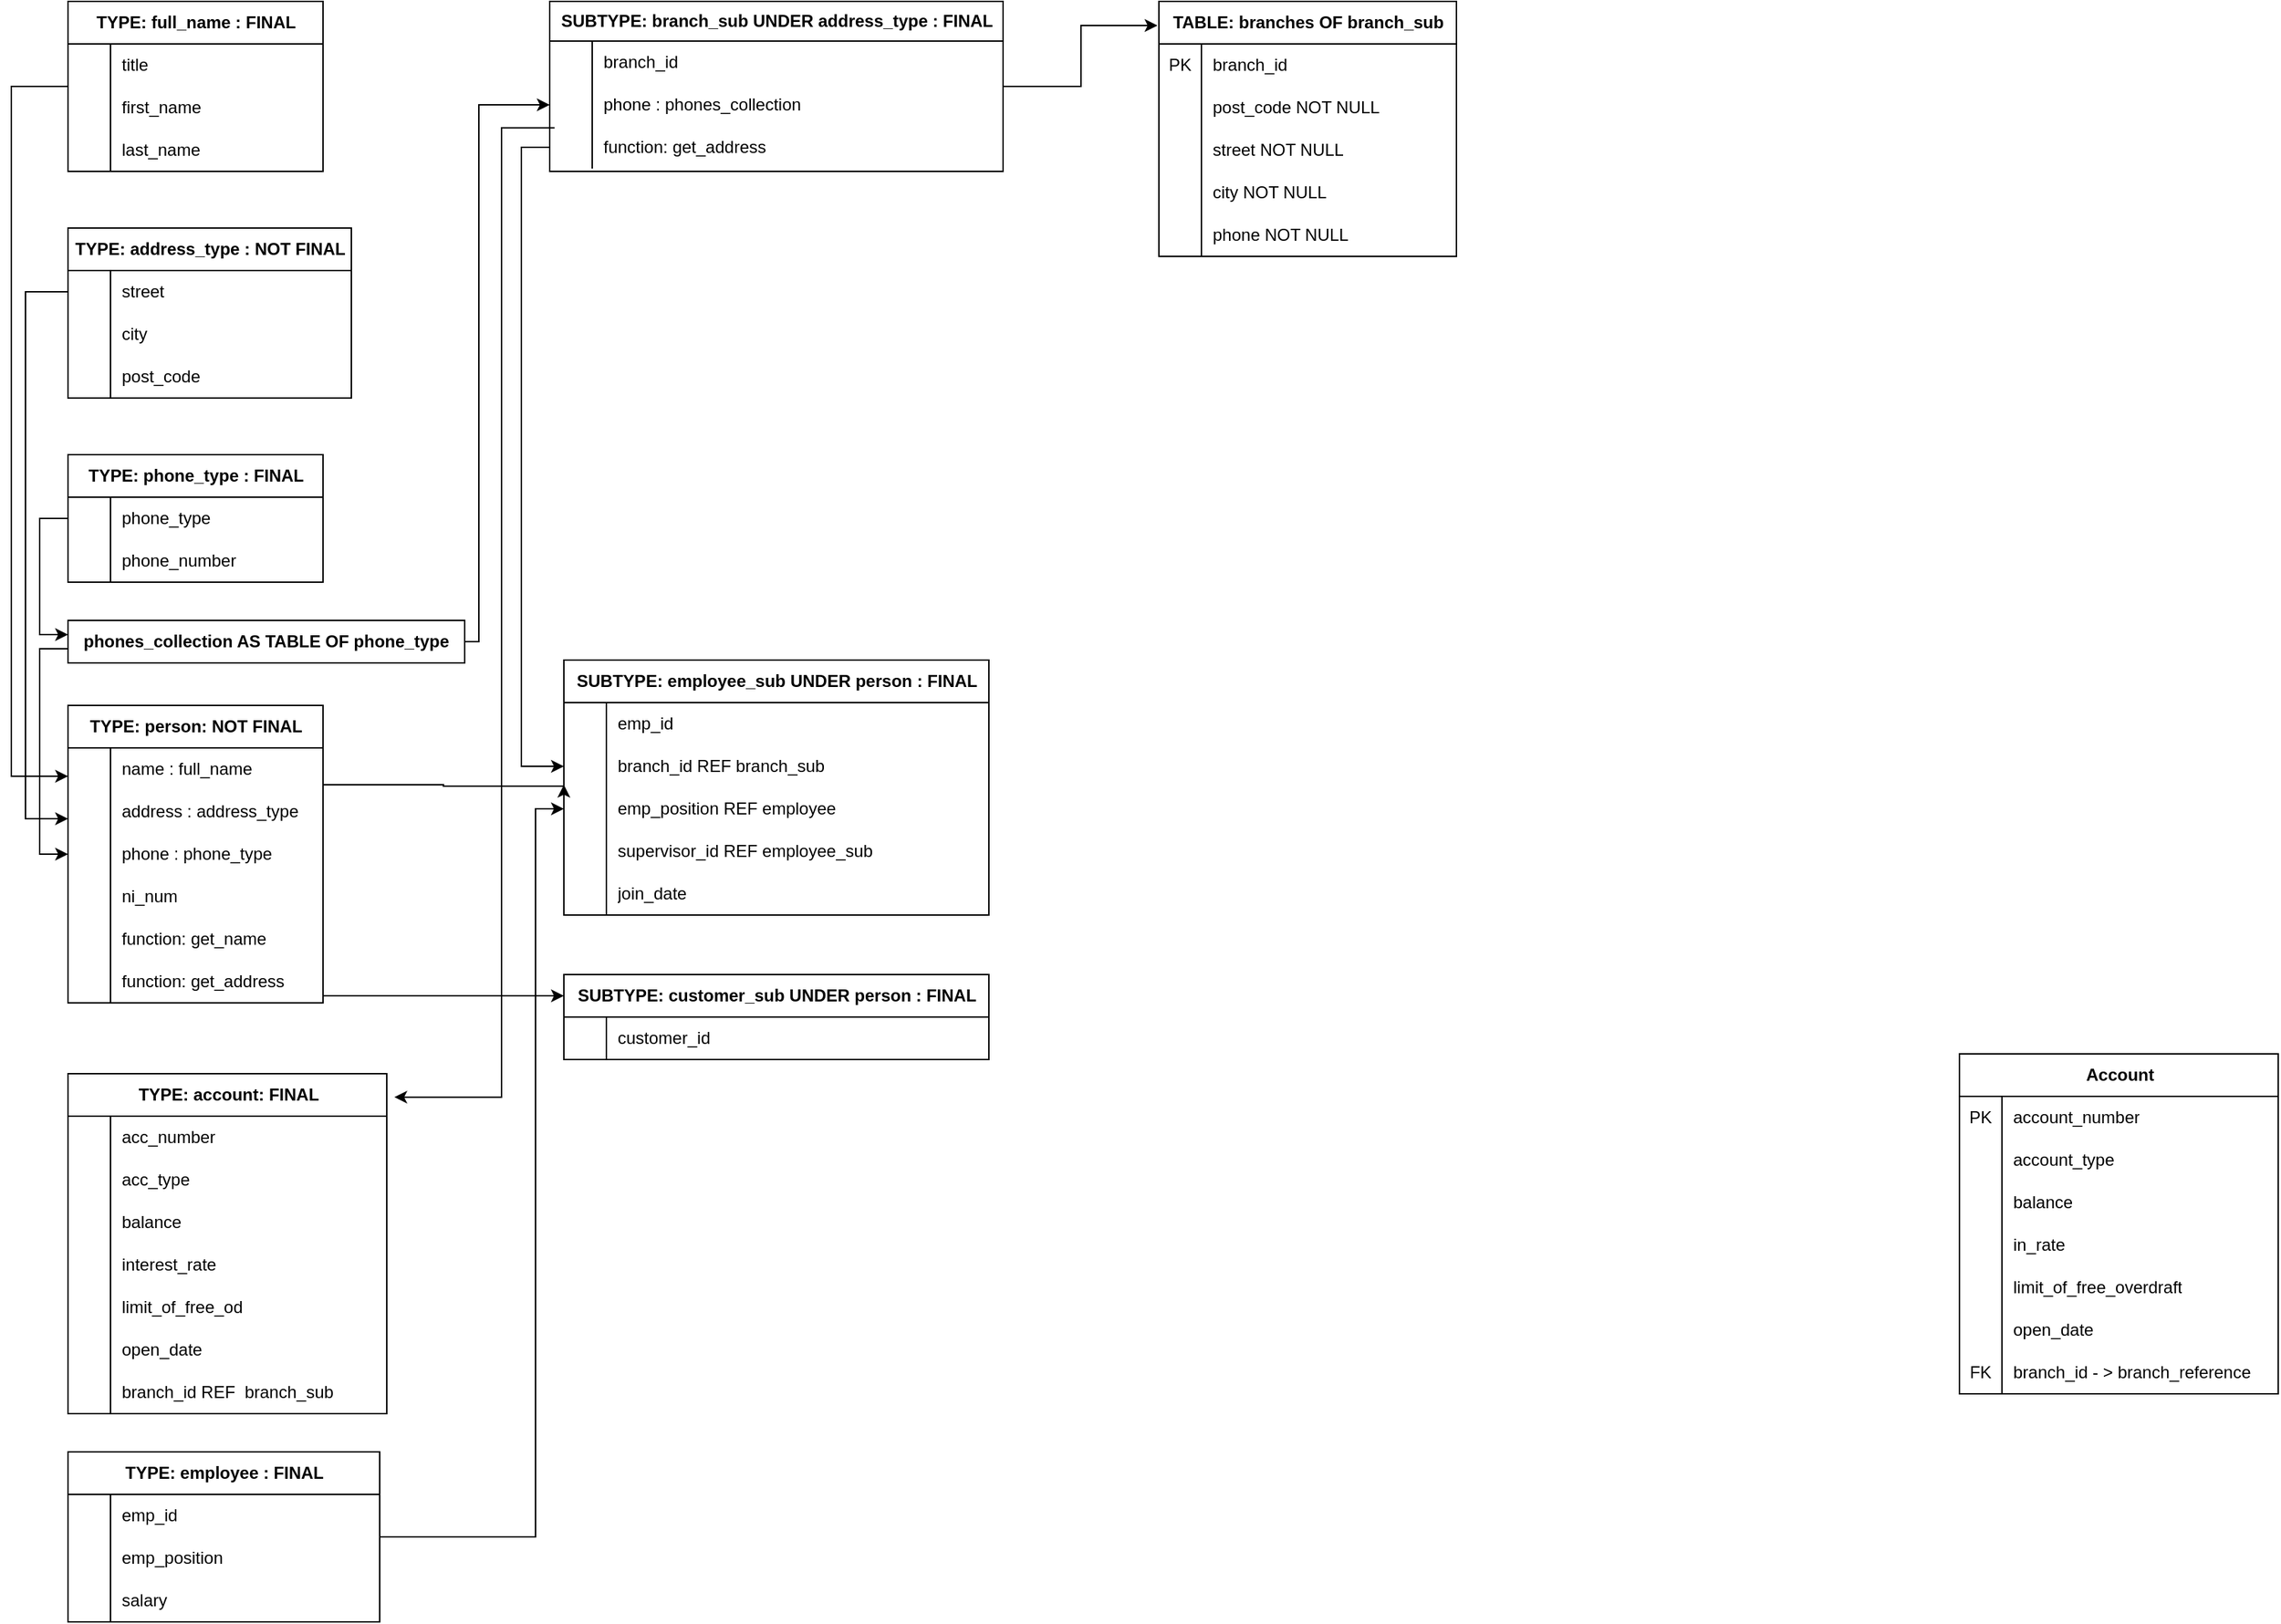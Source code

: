 <mxfile version="23.1.5" type="github">
  <diagram name="Page-1" id="_qKNAqYmXroplIytZOEy">
    <mxGraphModel dx="1525" dy="503" grid="1" gridSize="10" guides="1" tooltips="1" connect="1" arrows="1" fold="1" page="1" pageScale="1" pageWidth="827" pageHeight="1169" math="0" shadow="0">
      <root>
        <mxCell id="0" />
        <mxCell id="1" parent="0" />
        <mxCell id="aNpaq_QwW-xact4FSAns-1" value="TYPE: address_type : NOT FINAL" style="shape=table;startSize=30;container=1;collapsible=1;childLayout=tableLayout;fixedRows=1;rowLines=0;fontStyle=1;align=center;resizeLast=1;html=1;" parent="1" vertex="1">
          <mxGeometry x="40" y="173" width="200" height="120" as="geometry" />
        </mxCell>
        <mxCell id="aNpaq_QwW-xact4FSAns-5" value="" style="shape=tableRow;horizontal=0;startSize=0;swimlaneHead=0;swimlaneBody=0;fillColor=none;collapsible=0;dropTarget=0;points=[[0,0.5],[1,0.5]];portConstraint=eastwest;top=0;left=0;right=0;bottom=0;" parent="aNpaq_QwW-xact4FSAns-1" vertex="1">
          <mxGeometry y="30" width="200" height="30" as="geometry" />
        </mxCell>
        <mxCell id="aNpaq_QwW-xact4FSAns-6" value="" style="shape=partialRectangle;connectable=0;fillColor=none;top=0;left=0;bottom=0;right=0;editable=1;overflow=hidden;whiteSpace=wrap;html=1;" parent="aNpaq_QwW-xact4FSAns-5" vertex="1">
          <mxGeometry width="30" height="30" as="geometry">
            <mxRectangle width="30" height="30" as="alternateBounds" />
          </mxGeometry>
        </mxCell>
        <mxCell id="aNpaq_QwW-xact4FSAns-7" value="street&amp;nbsp;" style="shape=partialRectangle;connectable=0;fillColor=none;top=0;left=0;bottom=0;right=0;align=left;spacingLeft=6;overflow=hidden;whiteSpace=wrap;html=1;" parent="aNpaq_QwW-xact4FSAns-5" vertex="1">
          <mxGeometry x="30" width="170" height="30" as="geometry">
            <mxRectangle width="170" height="30" as="alternateBounds" />
          </mxGeometry>
        </mxCell>
        <mxCell id="aNpaq_QwW-xact4FSAns-8" value="" style="shape=tableRow;horizontal=0;startSize=0;swimlaneHead=0;swimlaneBody=0;fillColor=none;collapsible=0;dropTarget=0;points=[[0,0.5],[1,0.5]];portConstraint=eastwest;top=0;left=0;right=0;bottom=0;" parent="aNpaq_QwW-xact4FSAns-1" vertex="1">
          <mxGeometry y="60" width="200" height="30" as="geometry" />
        </mxCell>
        <mxCell id="aNpaq_QwW-xact4FSAns-9" value="" style="shape=partialRectangle;connectable=0;fillColor=none;top=0;left=0;bottom=0;right=0;editable=1;overflow=hidden;whiteSpace=wrap;html=1;" parent="aNpaq_QwW-xact4FSAns-8" vertex="1">
          <mxGeometry width="30" height="30" as="geometry">
            <mxRectangle width="30" height="30" as="alternateBounds" />
          </mxGeometry>
        </mxCell>
        <mxCell id="aNpaq_QwW-xact4FSAns-10" value="city" style="shape=partialRectangle;connectable=0;fillColor=none;top=0;left=0;bottom=0;right=0;align=left;spacingLeft=6;overflow=hidden;whiteSpace=wrap;html=1;" parent="aNpaq_QwW-xact4FSAns-8" vertex="1">
          <mxGeometry x="30" width="170" height="30" as="geometry">
            <mxRectangle width="170" height="30" as="alternateBounds" />
          </mxGeometry>
        </mxCell>
        <mxCell id="aNpaq_QwW-xact4FSAns-11" value="" style="shape=tableRow;horizontal=0;startSize=0;swimlaneHead=0;swimlaneBody=0;fillColor=none;collapsible=0;dropTarget=0;points=[[0,0.5],[1,0.5]];portConstraint=eastwest;top=0;left=0;right=0;bottom=0;" parent="aNpaq_QwW-xact4FSAns-1" vertex="1">
          <mxGeometry y="90" width="200" height="30" as="geometry" />
        </mxCell>
        <mxCell id="aNpaq_QwW-xact4FSAns-12" value="" style="shape=partialRectangle;connectable=0;fillColor=none;top=0;left=0;bottom=0;right=0;editable=1;overflow=hidden;whiteSpace=wrap;html=1;" parent="aNpaq_QwW-xact4FSAns-11" vertex="1">
          <mxGeometry width="30" height="30" as="geometry">
            <mxRectangle width="30" height="30" as="alternateBounds" />
          </mxGeometry>
        </mxCell>
        <mxCell id="aNpaq_QwW-xact4FSAns-13" value="post_code" style="shape=partialRectangle;connectable=0;fillColor=none;top=0;left=0;bottom=0;right=0;align=left;spacingLeft=6;overflow=hidden;whiteSpace=wrap;html=1;" parent="aNpaq_QwW-xact4FSAns-11" vertex="1">
          <mxGeometry x="30" width="170" height="30" as="geometry">
            <mxRectangle width="170" height="30" as="alternateBounds" />
          </mxGeometry>
        </mxCell>
        <mxCell id="aNpaq_QwW-xact4FSAns-37" value="TYPE: person: NOT FINAL" style="shape=table;startSize=30;container=1;collapsible=1;childLayout=tableLayout;fixedRows=1;rowLines=0;fontStyle=1;align=center;resizeLast=1;html=1;" parent="1" vertex="1">
          <mxGeometry x="40" y="510" width="180" height="210" as="geometry" />
        </mxCell>
        <mxCell id="aNpaq_QwW-xact4FSAns-50" style="shape=tableRow;horizontal=0;startSize=0;swimlaneHead=0;swimlaneBody=0;fillColor=none;collapsible=0;dropTarget=0;points=[[0,0.5],[1,0.5]];portConstraint=eastwest;top=0;left=0;right=0;bottom=0;" parent="aNpaq_QwW-xact4FSAns-37" vertex="1">
          <mxGeometry y="30" width="180" height="30" as="geometry" />
        </mxCell>
        <mxCell id="aNpaq_QwW-xact4FSAns-51" style="shape=partialRectangle;connectable=0;fillColor=none;top=0;left=0;bottom=0;right=0;editable=1;overflow=hidden;whiteSpace=wrap;html=1;" parent="aNpaq_QwW-xact4FSAns-50" vertex="1">
          <mxGeometry width="30" height="30" as="geometry">
            <mxRectangle width="30" height="30" as="alternateBounds" />
          </mxGeometry>
        </mxCell>
        <mxCell id="aNpaq_QwW-xact4FSAns-52" value="name : full_name" style="shape=partialRectangle;connectable=0;fillColor=none;top=0;left=0;bottom=0;right=0;align=left;spacingLeft=6;overflow=hidden;whiteSpace=wrap;html=1;" parent="aNpaq_QwW-xact4FSAns-50" vertex="1">
          <mxGeometry x="30" width="150" height="30" as="geometry">
            <mxRectangle width="150" height="30" as="alternateBounds" />
          </mxGeometry>
        </mxCell>
        <mxCell id="aNpaq_QwW-xact4FSAns-47" style="shape=tableRow;horizontal=0;startSize=0;swimlaneHead=0;swimlaneBody=0;fillColor=none;collapsible=0;dropTarget=0;points=[[0,0.5],[1,0.5]];portConstraint=eastwest;top=0;left=0;right=0;bottom=0;" parent="aNpaq_QwW-xact4FSAns-37" vertex="1">
          <mxGeometry y="60" width="180" height="30" as="geometry" />
        </mxCell>
        <mxCell id="aNpaq_QwW-xact4FSAns-48" style="shape=partialRectangle;connectable=0;fillColor=none;top=0;left=0;bottom=0;right=0;editable=1;overflow=hidden;whiteSpace=wrap;html=1;" parent="aNpaq_QwW-xact4FSAns-47" vertex="1">
          <mxGeometry width="30" height="30" as="geometry">
            <mxRectangle width="30" height="30" as="alternateBounds" />
          </mxGeometry>
        </mxCell>
        <mxCell id="aNpaq_QwW-xact4FSAns-49" value="address : address_type" style="shape=partialRectangle;connectable=0;fillColor=none;top=0;left=0;bottom=0;right=0;align=left;spacingLeft=6;overflow=hidden;whiteSpace=wrap;html=1;" parent="aNpaq_QwW-xact4FSAns-47" vertex="1">
          <mxGeometry x="30" width="150" height="30" as="geometry">
            <mxRectangle width="150" height="30" as="alternateBounds" />
          </mxGeometry>
        </mxCell>
        <mxCell id="XHGAFbhJSEHdfEQD5PCM-65" style="shape=tableRow;horizontal=0;startSize=0;swimlaneHead=0;swimlaneBody=0;fillColor=none;collapsible=0;dropTarget=0;points=[[0,0.5],[1,0.5]];portConstraint=eastwest;top=0;left=0;right=0;bottom=0;" vertex="1" parent="aNpaq_QwW-xact4FSAns-37">
          <mxGeometry y="90" width="180" height="30" as="geometry" />
        </mxCell>
        <mxCell id="XHGAFbhJSEHdfEQD5PCM-66" style="shape=partialRectangle;connectable=0;fillColor=none;top=0;left=0;bottom=0;right=0;editable=1;overflow=hidden;whiteSpace=wrap;html=1;" vertex="1" parent="XHGAFbhJSEHdfEQD5PCM-65">
          <mxGeometry width="30" height="30" as="geometry">
            <mxRectangle width="30" height="30" as="alternateBounds" />
          </mxGeometry>
        </mxCell>
        <mxCell id="XHGAFbhJSEHdfEQD5PCM-67" value="phone : phone_type" style="shape=partialRectangle;connectable=0;fillColor=none;top=0;left=0;bottom=0;right=0;align=left;spacingLeft=6;overflow=hidden;whiteSpace=wrap;html=1;" vertex="1" parent="XHGAFbhJSEHdfEQD5PCM-65">
          <mxGeometry x="30" width="150" height="30" as="geometry">
            <mxRectangle width="150" height="30" as="alternateBounds" />
          </mxGeometry>
        </mxCell>
        <mxCell id="aNpaq_QwW-xact4FSAns-92" style="shape=tableRow;horizontal=0;startSize=0;swimlaneHead=0;swimlaneBody=0;fillColor=none;collapsible=0;dropTarget=0;points=[[0,0.5],[1,0.5]];portConstraint=eastwest;top=0;left=0;right=0;bottom=0;" parent="aNpaq_QwW-xact4FSAns-37" vertex="1">
          <mxGeometry y="120" width="180" height="30" as="geometry" />
        </mxCell>
        <mxCell id="aNpaq_QwW-xact4FSAns-93" style="shape=partialRectangle;connectable=0;fillColor=none;top=0;left=0;bottom=0;right=0;editable=1;overflow=hidden;whiteSpace=wrap;html=1;" parent="aNpaq_QwW-xact4FSAns-92" vertex="1">
          <mxGeometry width="30" height="30" as="geometry">
            <mxRectangle width="30" height="30" as="alternateBounds" />
          </mxGeometry>
        </mxCell>
        <mxCell id="aNpaq_QwW-xact4FSAns-94" value="ni_num" style="shape=partialRectangle;connectable=0;fillColor=none;top=0;left=0;bottom=0;right=0;align=left;spacingLeft=6;overflow=hidden;whiteSpace=wrap;html=1;" parent="aNpaq_QwW-xact4FSAns-92" vertex="1">
          <mxGeometry x="30" width="150" height="30" as="geometry">
            <mxRectangle width="150" height="30" as="alternateBounds" />
          </mxGeometry>
        </mxCell>
        <mxCell id="XHGAFbhJSEHdfEQD5PCM-73" style="shape=tableRow;horizontal=0;startSize=0;swimlaneHead=0;swimlaneBody=0;fillColor=none;collapsible=0;dropTarget=0;points=[[0,0.5],[1,0.5]];portConstraint=eastwest;top=0;left=0;right=0;bottom=0;" vertex="1" parent="aNpaq_QwW-xact4FSAns-37">
          <mxGeometry y="150" width="180" height="30" as="geometry" />
        </mxCell>
        <mxCell id="XHGAFbhJSEHdfEQD5PCM-74" style="shape=partialRectangle;connectable=0;fillColor=none;top=0;left=0;bottom=0;right=0;editable=1;overflow=hidden;whiteSpace=wrap;html=1;" vertex="1" parent="XHGAFbhJSEHdfEQD5PCM-73">
          <mxGeometry width="30" height="30" as="geometry">
            <mxRectangle width="30" height="30" as="alternateBounds" />
          </mxGeometry>
        </mxCell>
        <mxCell id="XHGAFbhJSEHdfEQD5PCM-75" value="function: get_name" style="shape=partialRectangle;connectable=0;fillColor=none;top=0;left=0;bottom=0;right=0;align=left;spacingLeft=6;overflow=hidden;whiteSpace=wrap;html=1;" vertex="1" parent="XHGAFbhJSEHdfEQD5PCM-73">
          <mxGeometry x="30" width="150" height="30" as="geometry">
            <mxRectangle width="150" height="30" as="alternateBounds" />
          </mxGeometry>
        </mxCell>
        <mxCell id="XHGAFbhJSEHdfEQD5PCM-70" style="shape=tableRow;horizontal=0;startSize=0;swimlaneHead=0;swimlaneBody=0;fillColor=none;collapsible=0;dropTarget=0;points=[[0,0.5],[1,0.5]];portConstraint=eastwest;top=0;left=0;right=0;bottom=0;" vertex="1" parent="aNpaq_QwW-xact4FSAns-37">
          <mxGeometry y="180" width="180" height="30" as="geometry" />
        </mxCell>
        <mxCell id="XHGAFbhJSEHdfEQD5PCM-71" style="shape=partialRectangle;connectable=0;fillColor=none;top=0;left=0;bottom=0;right=0;editable=1;overflow=hidden;whiteSpace=wrap;html=1;" vertex="1" parent="XHGAFbhJSEHdfEQD5PCM-70">
          <mxGeometry width="30" height="30" as="geometry">
            <mxRectangle width="30" height="30" as="alternateBounds" />
          </mxGeometry>
        </mxCell>
        <mxCell id="XHGAFbhJSEHdfEQD5PCM-72" value="function: get_address" style="shape=partialRectangle;connectable=0;fillColor=none;top=0;left=0;bottom=0;right=0;align=left;spacingLeft=6;overflow=hidden;whiteSpace=wrap;html=1;" vertex="1" parent="XHGAFbhJSEHdfEQD5PCM-70">
          <mxGeometry x="30" width="150" height="30" as="geometry">
            <mxRectangle width="150" height="30" as="alternateBounds" />
          </mxGeometry>
        </mxCell>
        <mxCell id="XHGAFbhJSEHdfEQD5PCM-105" style="edgeStyle=orthogonalEdgeStyle;rounded=0;orthogonalLoop=1;jettySize=auto;html=1;entryX=0;entryY=0.5;entryDx=0;entryDy=0;" edge="1" parent="1" source="aNpaq_QwW-xact4FSAns-56" target="XHGAFbhJSEHdfEQD5PCM-93">
          <mxGeometry relative="1" as="geometry">
            <mxPoint x="360" y="550" as="targetPoint" />
            <Array as="points">
              <mxPoint x="370" y="1097" />
              <mxPoint x="370" y="583" />
            </Array>
          </mxGeometry>
        </mxCell>
        <mxCell id="aNpaq_QwW-xact4FSAns-56" value="TYPE: employee : FINAL" style="shape=table;startSize=30;container=1;collapsible=1;childLayout=tableLayout;fixedRows=1;rowLines=0;fontStyle=1;align=center;resizeLast=1;html=1;" parent="1" vertex="1">
          <mxGeometry x="40" y="1037" width="220" height="120" as="geometry" />
        </mxCell>
        <mxCell id="aNpaq_QwW-xact4FSAns-57" value="" style="shape=tableRow;horizontal=0;startSize=0;swimlaneHead=0;swimlaneBody=0;fillColor=none;collapsible=0;dropTarget=0;points=[[0,0.5],[1,0.5]];portConstraint=eastwest;top=0;left=0;right=0;bottom=0;" parent="aNpaq_QwW-xact4FSAns-56" vertex="1">
          <mxGeometry y="30" width="220" height="30" as="geometry" />
        </mxCell>
        <mxCell id="aNpaq_QwW-xact4FSAns-58" value="" style="shape=partialRectangle;connectable=0;fillColor=none;top=0;left=0;bottom=0;right=0;editable=1;overflow=hidden;whiteSpace=wrap;html=1;" parent="aNpaq_QwW-xact4FSAns-57" vertex="1">
          <mxGeometry width="30" height="30" as="geometry">
            <mxRectangle width="30" height="30" as="alternateBounds" />
          </mxGeometry>
        </mxCell>
        <mxCell id="aNpaq_QwW-xact4FSAns-59" value="emp_id" style="shape=partialRectangle;connectable=0;fillColor=none;top=0;left=0;bottom=0;right=0;align=left;spacingLeft=6;overflow=hidden;whiteSpace=wrap;html=1;" parent="aNpaq_QwW-xact4FSAns-57" vertex="1">
          <mxGeometry x="30" width="190" height="30" as="geometry">
            <mxRectangle width="190" height="30" as="alternateBounds" />
          </mxGeometry>
        </mxCell>
        <mxCell id="aNpaq_QwW-xact4FSAns-63" value="" style="shape=tableRow;horizontal=0;startSize=0;swimlaneHead=0;swimlaneBody=0;fillColor=none;collapsible=0;dropTarget=0;points=[[0,0.5],[1,0.5]];portConstraint=eastwest;top=0;left=0;right=0;bottom=0;" parent="aNpaq_QwW-xact4FSAns-56" vertex="1">
          <mxGeometry y="60" width="220" height="30" as="geometry" />
        </mxCell>
        <mxCell id="aNpaq_QwW-xact4FSAns-64" value="" style="shape=partialRectangle;connectable=0;fillColor=none;top=0;left=0;bottom=0;right=0;editable=1;overflow=hidden;whiteSpace=wrap;html=1;" parent="aNpaq_QwW-xact4FSAns-63" vertex="1">
          <mxGeometry width="30" height="30" as="geometry">
            <mxRectangle width="30" height="30" as="alternateBounds" />
          </mxGeometry>
        </mxCell>
        <mxCell id="aNpaq_QwW-xact4FSAns-65" value="emp_position" style="shape=partialRectangle;connectable=0;fillColor=none;top=0;left=0;bottom=0;right=0;align=left;spacingLeft=6;overflow=hidden;whiteSpace=wrap;html=1;" parent="aNpaq_QwW-xact4FSAns-63" vertex="1">
          <mxGeometry x="30" width="190" height="30" as="geometry">
            <mxRectangle width="190" height="30" as="alternateBounds" />
          </mxGeometry>
        </mxCell>
        <mxCell id="aNpaq_QwW-xact4FSAns-66" style="shape=tableRow;horizontal=0;startSize=0;swimlaneHead=0;swimlaneBody=0;fillColor=none;collapsible=0;dropTarget=0;points=[[0,0.5],[1,0.5]];portConstraint=eastwest;top=0;left=0;right=0;bottom=0;" parent="aNpaq_QwW-xact4FSAns-56" vertex="1">
          <mxGeometry y="90" width="220" height="30" as="geometry" />
        </mxCell>
        <mxCell id="aNpaq_QwW-xact4FSAns-67" style="shape=partialRectangle;connectable=0;fillColor=none;top=0;left=0;bottom=0;right=0;editable=1;overflow=hidden;whiteSpace=wrap;html=1;" parent="aNpaq_QwW-xact4FSAns-66" vertex="1">
          <mxGeometry width="30" height="30" as="geometry">
            <mxRectangle width="30" height="30" as="alternateBounds" />
          </mxGeometry>
        </mxCell>
        <mxCell id="aNpaq_QwW-xact4FSAns-68" value="salary" style="shape=partialRectangle;connectable=0;fillColor=none;top=0;left=0;bottom=0;right=0;align=left;spacingLeft=6;overflow=hidden;whiteSpace=wrap;html=1;" parent="aNpaq_QwW-xact4FSAns-66" vertex="1">
          <mxGeometry x="30" width="190" height="30" as="geometry">
            <mxRectangle width="190" height="30" as="alternateBounds" />
          </mxGeometry>
        </mxCell>
        <mxCell id="aNpaq_QwW-xact4FSAns-82" value="SUBTYPE: customer_sub UNDER person : FINAL" style="shape=table;startSize=30;container=1;collapsible=1;childLayout=tableLayout;fixedRows=1;rowLines=0;fontStyle=1;align=center;resizeLast=1;html=1;" parent="1" vertex="1">
          <mxGeometry x="390.0" y="700" width="300.0" height="60" as="geometry" />
        </mxCell>
        <mxCell id="aNpaq_QwW-xact4FSAns-83" value="" style="shape=tableRow;horizontal=0;startSize=0;swimlaneHead=0;swimlaneBody=0;fillColor=none;collapsible=0;dropTarget=0;points=[[0,0.5],[1,0.5]];portConstraint=eastwest;top=0;left=0;right=0;bottom=0;" parent="aNpaq_QwW-xact4FSAns-82" vertex="1">
          <mxGeometry y="30" width="300.0" height="30" as="geometry" />
        </mxCell>
        <mxCell id="aNpaq_QwW-xact4FSAns-84" value="" style="shape=partialRectangle;connectable=0;fillColor=none;top=0;left=0;bottom=0;right=0;editable=1;overflow=hidden;whiteSpace=wrap;html=1;" parent="aNpaq_QwW-xact4FSAns-83" vertex="1">
          <mxGeometry width="30" height="30" as="geometry">
            <mxRectangle width="30" height="30" as="alternateBounds" />
          </mxGeometry>
        </mxCell>
        <mxCell id="aNpaq_QwW-xact4FSAns-85" value="customer_id" style="shape=partialRectangle;connectable=0;fillColor=none;top=0;left=0;bottom=0;right=0;align=left;spacingLeft=6;overflow=hidden;whiteSpace=wrap;html=1;" parent="aNpaq_QwW-xact4FSAns-83" vertex="1">
          <mxGeometry x="30" width="270.0" height="30" as="geometry">
            <mxRectangle width="270.0" height="30" as="alternateBounds" />
          </mxGeometry>
        </mxCell>
        <mxCell id="aNpaq_QwW-xact4FSAns-100" value="Account" style="shape=table;startSize=30;container=1;collapsible=1;childLayout=tableLayout;fixedRows=1;rowLines=0;fontStyle=1;align=center;resizeLast=1;html=1;" parent="1" vertex="1">
          <mxGeometry x="1375.06" y="756" width="225" height="240" as="geometry" />
        </mxCell>
        <mxCell id="aNpaq_QwW-xact4FSAns-101" value="" style="shape=tableRow;horizontal=0;startSize=0;swimlaneHead=0;swimlaneBody=0;fillColor=none;collapsible=0;dropTarget=0;points=[[0,0.5],[1,0.5]];portConstraint=eastwest;top=0;left=0;right=0;bottom=0;" parent="aNpaq_QwW-xact4FSAns-100" vertex="1">
          <mxGeometry y="30" width="225" height="30" as="geometry" />
        </mxCell>
        <mxCell id="aNpaq_QwW-xact4FSAns-102" value="PK" style="shape=partialRectangle;connectable=0;fillColor=none;top=0;left=0;bottom=0;right=0;editable=1;overflow=hidden;whiteSpace=wrap;html=1;" parent="aNpaq_QwW-xact4FSAns-101" vertex="1">
          <mxGeometry width="30" height="30" as="geometry">
            <mxRectangle width="30" height="30" as="alternateBounds" />
          </mxGeometry>
        </mxCell>
        <mxCell id="aNpaq_QwW-xact4FSAns-103" value="account_number" style="shape=partialRectangle;connectable=0;fillColor=none;top=0;left=0;bottom=0;right=0;align=left;spacingLeft=6;overflow=hidden;whiteSpace=wrap;html=1;" parent="aNpaq_QwW-xact4FSAns-101" vertex="1">
          <mxGeometry x="30" width="195" height="30" as="geometry">
            <mxRectangle width="195" height="30" as="alternateBounds" />
          </mxGeometry>
        </mxCell>
        <mxCell id="aNpaq_QwW-xact4FSAns-104" style="shape=tableRow;horizontal=0;startSize=0;swimlaneHead=0;swimlaneBody=0;fillColor=none;collapsible=0;dropTarget=0;points=[[0,0.5],[1,0.5]];portConstraint=eastwest;top=0;left=0;right=0;bottom=0;" parent="aNpaq_QwW-xact4FSAns-100" vertex="1">
          <mxGeometry y="60" width="225" height="30" as="geometry" />
        </mxCell>
        <mxCell id="aNpaq_QwW-xact4FSAns-105" style="shape=partialRectangle;connectable=0;fillColor=none;top=0;left=0;bottom=0;right=0;editable=1;overflow=hidden;whiteSpace=wrap;html=1;" parent="aNpaq_QwW-xact4FSAns-104" vertex="1">
          <mxGeometry width="30" height="30" as="geometry">
            <mxRectangle width="30" height="30" as="alternateBounds" />
          </mxGeometry>
        </mxCell>
        <mxCell id="aNpaq_QwW-xact4FSAns-106" value="account_type" style="shape=partialRectangle;connectable=0;fillColor=none;top=0;left=0;bottom=0;right=0;align=left;spacingLeft=6;overflow=hidden;whiteSpace=wrap;html=1;" parent="aNpaq_QwW-xact4FSAns-104" vertex="1">
          <mxGeometry x="30" width="195" height="30" as="geometry">
            <mxRectangle width="195" height="30" as="alternateBounds" />
          </mxGeometry>
        </mxCell>
        <mxCell id="aNpaq_QwW-xact4FSAns-107" value="" style="shape=tableRow;horizontal=0;startSize=0;swimlaneHead=0;swimlaneBody=0;fillColor=none;collapsible=0;dropTarget=0;points=[[0,0.5],[1,0.5]];portConstraint=eastwest;top=0;left=0;right=0;bottom=0;" parent="aNpaq_QwW-xact4FSAns-100" vertex="1">
          <mxGeometry y="90" width="225" height="30" as="geometry" />
        </mxCell>
        <mxCell id="aNpaq_QwW-xact4FSAns-108" value="" style="shape=partialRectangle;connectable=0;fillColor=none;top=0;left=0;bottom=0;right=0;editable=1;overflow=hidden;whiteSpace=wrap;html=1;" parent="aNpaq_QwW-xact4FSAns-107" vertex="1">
          <mxGeometry width="30" height="30" as="geometry">
            <mxRectangle width="30" height="30" as="alternateBounds" />
          </mxGeometry>
        </mxCell>
        <mxCell id="aNpaq_QwW-xact4FSAns-109" value="balance" style="shape=partialRectangle;connectable=0;fillColor=none;top=0;left=0;bottom=0;right=0;align=left;spacingLeft=6;overflow=hidden;whiteSpace=wrap;html=1;" parent="aNpaq_QwW-xact4FSAns-107" vertex="1">
          <mxGeometry x="30" width="195" height="30" as="geometry">
            <mxRectangle width="195" height="30" as="alternateBounds" />
          </mxGeometry>
        </mxCell>
        <mxCell id="aNpaq_QwW-xact4FSAns-110" value="" style="shape=tableRow;horizontal=0;startSize=0;swimlaneHead=0;swimlaneBody=0;fillColor=none;collapsible=0;dropTarget=0;points=[[0,0.5],[1,0.5]];portConstraint=eastwest;top=0;left=0;right=0;bottom=0;" parent="aNpaq_QwW-xact4FSAns-100" vertex="1">
          <mxGeometry y="120" width="225" height="30" as="geometry" />
        </mxCell>
        <mxCell id="aNpaq_QwW-xact4FSAns-111" value="" style="shape=partialRectangle;connectable=0;fillColor=none;top=0;left=0;bottom=0;right=0;editable=1;overflow=hidden;whiteSpace=wrap;html=1;" parent="aNpaq_QwW-xact4FSAns-110" vertex="1">
          <mxGeometry width="30" height="30" as="geometry">
            <mxRectangle width="30" height="30" as="alternateBounds" />
          </mxGeometry>
        </mxCell>
        <mxCell id="aNpaq_QwW-xact4FSAns-112" value="in_rate" style="shape=partialRectangle;connectable=0;fillColor=none;top=0;left=0;bottom=0;right=0;align=left;spacingLeft=6;overflow=hidden;whiteSpace=wrap;html=1;" parent="aNpaq_QwW-xact4FSAns-110" vertex="1">
          <mxGeometry x="30" width="195" height="30" as="geometry">
            <mxRectangle width="195" height="30" as="alternateBounds" />
          </mxGeometry>
        </mxCell>
        <mxCell id="aNpaq_QwW-xact4FSAns-113" style="shape=tableRow;horizontal=0;startSize=0;swimlaneHead=0;swimlaneBody=0;fillColor=none;collapsible=0;dropTarget=0;points=[[0,0.5],[1,0.5]];portConstraint=eastwest;top=0;left=0;right=0;bottom=0;" parent="aNpaq_QwW-xact4FSAns-100" vertex="1">
          <mxGeometry y="150" width="225" height="30" as="geometry" />
        </mxCell>
        <mxCell id="aNpaq_QwW-xact4FSAns-114" style="shape=partialRectangle;connectable=0;fillColor=none;top=0;left=0;bottom=0;right=0;editable=1;overflow=hidden;whiteSpace=wrap;html=1;" parent="aNpaq_QwW-xact4FSAns-113" vertex="1">
          <mxGeometry width="30" height="30" as="geometry">
            <mxRectangle width="30" height="30" as="alternateBounds" />
          </mxGeometry>
        </mxCell>
        <mxCell id="aNpaq_QwW-xact4FSAns-115" value="limit_of_free_overdraft" style="shape=partialRectangle;connectable=0;fillColor=none;top=0;left=0;bottom=0;right=0;align=left;spacingLeft=6;overflow=hidden;whiteSpace=wrap;html=1;" parent="aNpaq_QwW-xact4FSAns-113" vertex="1">
          <mxGeometry x="30" width="195" height="30" as="geometry">
            <mxRectangle width="195" height="30" as="alternateBounds" />
          </mxGeometry>
        </mxCell>
        <mxCell id="aNpaq_QwW-xact4FSAns-116" style="shape=tableRow;horizontal=0;startSize=0;swimlaneHead=0;swimlaneBody=0;fillColor=none;collapsible=0;dropTarget=0;points=[[0,0.5],[1,0.5]];portConstraint=eastwest;top=0;left=0;right=0;bottom=0;" parent="aNpaq_QwW-xact4FSAns-100" vertex="1">
          <mxGeometry y="180" width="225" height="30" as="geometry" />
        </mxCell>
        <mxCell id="aNpaq_QwW-xact4FSAns-117" style="shape=partialRectangle;connectable=0;fillColor=none;top=0;left=0;bottom=0;right=0;editable=1;overflow=hidden;whiteSpace=wrap;html=1;" parent="aNpaq_QwW-xact4FSAns-116" vertex="1">
          <mxGeometry width="30" height="30" as="geometry">
            <mxRectangle width="30" height="30" as="alternateBounds" />
          </mxGeometry>
        </mxCell>
        <mxCell id="aNpaq_QwW-xact4FSAns-118" value="open_date" style="shape=partialRectangle;connectable=0;fillColor=none;top=0;left=0;bottom=0;right=0;align=left;spacingLeft=6;overflow=hidden;whiteSpace=wrap;html=1;" parent="aNpaq_QwW-xact4FSAns-116" vertex="1">
          <mxGeometry x="30" width="195" height="30" as="geometry">
            <mxRectangle width="195" height="30" as="alternateBounds" />
          </mxGeometry>
        </mxCell>
        <mxCell id="aNpaq_QwW-xact4FSAns-119" style="shape=tableRow;horizontal=0;startSize=0;swimlaneHead=0;swimlaneBody=0;fillColor=none;collapsible=0;dropTarget=0;points=[[0,0.5],[1,0.5]];portConstraint=eastwest;top=0;left=0;right=0;bottom=0;" parent="aNpaq_QwW-xact4FSAns-100" vertex="1">
          <mxGeometry y="210" width="225" height="30" as="geometry" />
        </mxCell>
        <mxCell id="aNpaq_QwW-xact4FSAns-120" value="FK" style="shape=partialRectangle;connectable=0;fillColor=none;top=0;left=0;bottom=0;right=0;editable=1;overflow=hidden;whiteSpace=wrap;html=1;" parent="aNpaq_QwW-xact4FSAns-119" vertex="1">
          <mxGeometry width="30" height="30" as="geometry">
            <mxRectangle width="30" height="30" as="alternateBounds" />
          </mxGeometry>
        </mxCell>
        <mxCell id="aNpaq_QwW-xact4FSAns-121" value="branch_id - &amp;gt; branch_reference" style="shape=partialRectangle;connectable=0;fillColor=none;top=0;left=0;bottom=0;right=0;align=left;spacingLeft=6;overflow=hidden;whiteSpace=wrap;html=1;" parent="aNpaq_QwW-xact4FSAns-119" vertex="1">
          <mxGeometry x="30" width="195" height="30" as="geometry">
            <mxRectangle width="195" height="30" as="alternateBounds" />
          </mxGeometry>
        </mxCell>
        <mxCell id="XHGAFbhJSEHdfEQD5PCM-106" style="edgeStyle=orthogonalEdgeStyle;rounded=0;orthogonalLoop=1;jettySize=auto;html=1;exitX=0;exitY=0.5;exitDx=0;exitDy=0;entryX=0;entryY=0.5;entryDx=0;entryDy=0;" edge="1" parent="1" source="aNpaq_QwW-xact4FSAns-132" target="XHGAFbhJSEHdfEQD5PCM-90">
          <mxGeometry relative="1" as="geometry">
            <mxPoint x="360" y="360" as="targetPoint" />
          </mxGeometry>
        </mxCell>
        <mxCell id="aNpaq_QwW-xact4FSAns-125" value="SUBTYPE: branch_sub UNDER address_type : FINAL" style="shape=table;startSize=28;container=1;collapsible=1;childLayout=tableLayout;fixedRows=1;rowLines=0;fontStyle=1;align=center;resizeLast=1;html=1;" parent="1" vertex="1">
          <mxGeometry x="380.0" y="13" width="320" height="120" as="geometry" />
        </mxCell>
        <mxCell id="aNpaq_QwW-xact4FSAns-126" value="" style="shape=tableRow;horizontal=0;startSize=0;swimlaneHead=0;swimlaneBody=0;fillColor=none;collapsible=0;dropTarget=0;points=[[0,0.5],[1,0.5]];portConstraint=eastwest;top=0;left=0;right=0;bottom=0;" parent="aNpaq_QwW-xact4FSAns-125" vertex="1">
          <mxGeometry y="28" width="320" height="30" as="geometry" />
        </mxCell>
        <mxCell id="aNpaq_QwW-xact4FSAns-127" value="" style="shape=partialRectangle;connectable=0;fillColor=none;top=0;left=0;bottom=0;right=0;editable=1;overflow=hidden;whiteSpace=wrap;html=1;" parent="aNpaq_QwW-xact4FSAns-126" vertex="1">
          <mxGeometry width="30" height="30" as="geometry">
            <mxRectangle width="30" height="30" as="alternateBounds" />
          </mxGeometry>
        </mxCell>
        <mxCell id="aNpaq_QwW-xact4FSAns-128" value="branch_id" style="shape=partialRectangle;connectable=0;fillColor=none;top=0;left=0;bottom=0;right=0;align=left;spacingLeft=6;overflow=hidden;whiteSpace=wrap;html=1;" parent="aNpaq_QwW-xact4FSAns-126" vertex="1">
          <mxGeometry x="30" width="290" height="30" as="geometry">
            <mxRectangle width="290" height="30" as="alternateBounds" />
          </mxGeometry>
        </mxCell>
        <mxCell id="aNpaq_QwW-xact4FSAns-129" value="" style="shape=tableRow;horizontal=0;startSize=0;swimlaneHead=0;swimlaneBody=0;fillColor=none;collapsible=0;dropTarget=0;points=[[0,0.5],[1,0.5]];portConstraint=eastwest;top=0;left=0;right=0;bottom=0;" parent="aNpaq_QwW-xact4FSAns-125" vertex="1">
          <mxGeometry y="58" width="320" height="30" as="geometry" />
        </mxCell>
        <mxCell id="aNpaq_QwW-xact4FSAns-130" value="" style="shape=partialRectangle;connectable=0;fillColor=none;top=0;left=0;bottom=0;right=0;editable=1;overflow=hidden;whiteSpace=wrap;html=1;" parent="aNpaq_QwW-xact4FSAns-129" vertex="1">
          <mxGeometry width="30" height="30" as="geometry">
            <mxRectangle width="30" height="30" as="alternateBounds" />
          </mxGeometry>
        </mxCell>
        <mxCell id="aNpaq_QwW-xact4FSAns-131" value="phone : phones_collection" style="shape=partialRectangle;connectable=0;fillColor=none;top=0;left=0;bottom=0;right=0;align=left;spacingLeft=6;overflow=hidden;whiteSpace=wrap;html=1;" parent="aNpaq_QwW-xact4FSAns-129" vertex="1">
          <mxGeometry x="30" width="290" height="30" as="geometry">
            <mxRectangle width="290" height="30" as="alternateBounds" />
          </mxGeometry>
        </mxCell>
        <mxCell id="aNpaq_QwW-xact4FSAns-132" value="" style="shape=tableRow;horizontal=0;startSize=0;swimlaneHead=0;swimlaneBody=0;fillColor=none;collapsible=0;dropTarget=0;points=[[0,0.5],[1,0.5]];portConstraint=eastwest;top=0;left=0;right=0;bottom=0;" parent="aNpaq_QwW-xact4FSAns-125" vertex="1">
          <mxGeometry y="88" width="320" height="30" as="geometry" />
        </mxCell>
        <mxCell id="aNpaq_QwW-xact4FSAns-133" value="" style="shape=partialRectangle;connectable=0;fillColor=none;top=0;left=0;bottom=0;right=0;editable=1;overflow=hidden;whiteSpace=wrap;html=1;" parent="aNpaq_QwW-xact4FSAns-132" vertex="1">
          <mxGeometry width="30" height="30" as="geometry">
            <mxRectangle width="30" height="30" as="alternateBounds" />
          </mxGeometry>
        </mxCell>
        <mxCell id="aNpaq_QwW-xact4FSAns-134" value="function: get_address" style="shape=partialRectangle;connectable=0;fillColor=none;top=0;left=0;bottom=0;right=0;align=left;spacingLeft=6;overflow=hidden;whiteSpace=wrap;html=1;" parent="aNpaq_QwW-xact4FSAns-132" vertex="1">
          <mxGeometry x="30" width="290" height="30" as="geometry">
            <mxRectangle width="290" height="30" as="alternateBounds" />
          </mxGeometry>
        </mxCell>
        <mxCell id="XHGAFbhJSEHdfEQD5PCM-64" style="edgeStyle=orthogonalEdgeStyle;rounded=0;orthogonalLoop=1;jettySize=auto;html=1;" edge="1" parent="1" source="XHGAFbhJSEHdfEQD5PCM-19">
          <mxGeometry relative="1" as="geometry">
            <mxPoint x="40" y="560" as="targetPoint" />
            <Array as="points">
              <mxPoint y="73" />
              <mxPoint y="560" />
              <mxPoint x="40" y="560" />
            </Array>
          </mxGeometry>
        </mxCell>
        <mxCell id="XHGAFbhJSEHdfEQD5PCM-19" value="TYPE: full_name : FINAL" style="shape=table;startSize=30;container=1;collapsible=1;childLayout=tableLayout;fixedRows=1;rowLines=0;fontStyle=1;align=center;resizeLast=1;html=1;" vertex="1" parent="1">
          <mxGeometry x="40" y="13" width="180" height="120" as="geometry" />
        </mxCell>
        <mxCell id="XHGAFbhJSEHdfEQD5PCM-20" value="" style="shape=tableRow;horizontal=0;startSize=0;swimlaneHead=0;swimlaneBody=0;fillColor=none;collapsible=0;dropTarget=0;points=[[0,0.5],[1,0.5]];portConstraint=eastwest;top=0;left=0;right=0;bottom=0;" vertex="1" parent="XHGAFbhJSEHdfEQD5PCM-19">
          <mxGeometry y="30" width="180" height="30" as="geometry" />
        </mxCell>
        <mxCell id="XHGAFbhJSEHdfEQD5PCM-21" value="" style="shape=partialRectangle;connectable=0;fillColor=none;top=0;left=0;bottom=0;right=0;editable=1;overflow=hidden;whiteSpace=wrap;html=1;" vertex="1" parent="XHGAFbhJSEHdfEQD5PCM-20">
          <mxGeometry width="30" height="30" as="geometry">
            <mxRectangle width="30" height="30" as="alternateBounds" />
          </mxGeometry>
        </mxCell>
        <mxCell id="XHGAFbhJSEHdfEQD5PCM-22" value="title" style="shape=partialRectangle;connectable=0;fillColor=none;top=0;left=0;bottom=0;right=0;align=left;spacingLeft=6;overflow=hidden;whiteSpace=wrap;html=1;" vertex="1" parent="XHGAFbhJSEHdfEQD5PCM-20">
          <mxGeometry x="30" width="150" height="30" as="geometry">
            <mxRectangle width="150" height="30" as="alternateBounds" />
          </mxGeometry>
        </mxCell>
        <mxCell id="XHGAFbhJSEHdfEQD5PCM-23" value="" style="shape=tableRow;horizontal=0;startSize=0;swimlaneHead=0;swimlaneBody=0;fillColor=none;collapsible=0;dropTarget=0;points=[[0,0.5],[1,0.5]];portConstraint=eastwest;top=0;left=0;right=0;bottom=0;" vertex="1" parent="XHGAFbhJSEHdfEQD5PCM-19">
          <mxGeometry y="60" width="180" height="30" as="geometry" />
        </mxCell>
        <mxCell id="XHGAFbhJSEHdfEQD5PCM-24" value="" style="shape=partialRectangle;connectable=0;fillColor=none;top=0;left=0;bottom=0;right=0;editable=1;overflow=hidden;whiteSpace=wrap;html=1;" vertex="1" parent="XHGAFbhJSEHdfEQD5PCM-23">
          <mxGeometry width="30" height="30" as="geometry">
            <mxRectangle width="30" height="30" as="alternateBounds" />
          </mxGeometry>
        </mxCell>
        <mxCell id="XHGAFbhJSEHdfEQD5PCM-25" value="first_name" style="shape=partialRectangle;connectable=0;fillColor=none;top=0;left=0;bottom=0;right=0;align=left;spacingLeft=6;overflow=hidden;whiteSpace=wrap;html=1;" vertex="1" parent="XHGAFbhJSEHdfEQD5PCM-23">
          <mxGeometry x="30" width="150" height="30" as="geometry">
            <mxRectangle width="150" height="30" as="alternateBounds" />
          </mxGeometry>
        </mxCell>
        <mxCell id="XHGAFbhJSEHdfEQD5PCM-26" value="" style="shape=tableRow;horizontal=0;startSize=0;swimlaneHead=0;swimlaneBody=0;fillColor=none;collapsible=0;dropTarget=0;points=[[0,0.5],[1,0.5]];portConstraint=eastwest;top=0;left=0;right=0;bottom=0;" vertex="1" parent="XHGAFbhJSEHdfEQD5PCM-19">
          <mxGeometry y="90" width="180" height="30" as="geometry" />
        </mxCell>
        <mxCell id="XHGAFbhJSEHdfEQD5PCM-27" value="" style="shape=partialRectangle;connectable=0;fillColor=none;top=0;left=0;bottom=0;right=0;editable=1;overflow=hidden;whiteSpace=wrap;html=1;" vertex="1" parent="XHGAFbhJSEHdfEQD5PCM-26">
          <mxGeometry width="30" height="30" as="geometry">
            <mxRectangle width="30" height="30" as="alternateBounds" />
          </mxGeometry>
        </mxCell>
        <mxCell id="XHGAFbhJSEHdfEQD5PCM-28" value="last_name" style="shape=partialRectangle;connectable=0;fillColor=none;top=0;left=0;bottom=0;right=0;align=left;spacingLeft=6;overflow=hidden;whiteSpace=wrap;html=1;" vertex="1" parent="XHGAFbhJSEHdfEQD5PCM-26">
          <mxGeometry x="30" width="150" height="30" as="geometry">
            <mxRectangle width="150" height="30" as="alternateBounds" />
          </mxGeometry>
        </mxCell>
        <mxCell id="XHGAFbhJSEHdfEQD5PCM-29" value="TYPE: phone_type : FINAL" style="shape=table;startSize=30;container=1;collapsible=1;childLayout=tableLayout;fixedRows=1;rowLines=0;fontStyle=1;align=center;resizeLast=1;html=1;" vertex="1" parent="1">
          <mxGeometry x="40" y="333" width="180" height="90" as="geometry" />
        </mxCell>
        <mxCell id="XHGAFbhJSEHdfEQD5PCM-30" value="" style="shape=tableRow;horizontal=0;startSize=0;swimlaneHead=0;swimlaneBody=0;fillColor=none;collapsible=0;dropTarget=0;points=[[0,0.5],[1,0.5]];portConstraint=eastwest;top=0;left=0;right=0;bottom=0;" vertex="1" parent="XHGAFbhJSEHdfEQD5PCM-29">
          <mxGeometry y="30" width="180" height="30" as="geometry" />
        </mxCell>
        <mxCell id="XHGAFbhJSEHdfEQD5PCM-31" value="" style="shape=partialRectangle;connectable=0;fillColor=none;top=0;left=0;bottom=0;right=0;editable=1;overflow=hidden;whiteSpace=wrap;html=1;" vertex="1" parent="XHGAFbhJSEHdfEQD5PCM-30">
          <mxGeometry width="30" height="30" as="geometry">
            <mxRectangle width="30" height="30" as="alternateBounds" />
          </mxGeometry>
        </mxCell>
        <mxCell id="XHGAFbhJSEHdfEQD5PCM-32" value="phone_type" style="shape=partialRectangle;connectable=0;fillColor=none;top=0;left=0;bottom=0;right=0;align=left;spacingLeft=6;overflow=hidden;whiteSpace=wrap;html=1;" vertex="1" parent="XHGAFbhJSEHdfEQD5PCM-30">
          <mxGeometry x="30" width="150" height="30" as="geometry">
            <mxRectangle width="150" height="30" as="alternateBounds" />
          </mxGeometry>
        </mxCell>
        <mxCell id="XHGAFbhJSEHdfEQD5PCM-33" value="" style="shape=tableRow;horizontal=0;startSize=0;swimlaneHead=0;swimlaneBody=0;fillColor=none;collapsible=0;dropTarget=0;points=[[0,0.5],[1,0.5]];portConstraint=eastwest;top=0;left=0;right=0;bottom=0;" vertex="1" parent="XHGAFbhJSEHdfEQD5PCM-29">
          <mxGeometry y="60" width="180" height="30" as="geometry" />
        </mxCell>
        <mxCell id="XHGAFbhJSEHdfEQD5PCM-34" value="" style="shape=partialRectangle;connectable=0;fillColor=none;top=0;left=0;bottom=0;right=0;editable=1;overflow=hidden;whiteSpace=wrap;html=1;" vertex="1" parent="XHGAFbhJSEHdfEQD5PCM-33">
          <mxGeometry width="30" height="30" as="geometry">
            <mxRectangle width="30" height="30" as="alternateBounds" />
          </mxGeometry>
        </mxCell>
        <mxCell id="XHGAFbhJSEHdfEQD5PCM-35" value="phone_number" style="shape=partialRectangle;connectable=0;fillColor=none;top=0;left=0;bottom=0;right=0;align=left;spacingLeft=6;overflow=hidden;whiteSpace=wrap;html=1;" vertex="1" parent="XHGAFbhJSEHdfEQD5PCM-33">
          <mxGeometry x="30" width="150" height="30" as="geometry">
            <mxRectangle width="150" height="30" as="alternateBounds" />
          </mxGeometry>
        </mxCell>
        <mxCell id="XHGAFbhJSEHdfEQD5PCM-39" value="TYPE: account: FINAL" style="shape=table;startSize=30;container=1;collapsible=1;childLayout=tableLayout;fixedRows=1;rowLines=0;fontStyle=1;align=center;resizeLast=1;html=1;" vertex="1" parent="1">
          <mxGeometry x="40" y="770" width="225" height="240" as="geometry" />
        </mxCell>
        <mxCell id="XHGAFbhJSEHdfEQD5PCM-40" value="" style="shape=tableRow;horizontal=0;startSize=0;swimlaneHead=0;swimlaneBody=0;fillColor=none;collapsible=0;dropTarget=0;points=[[0,0.5],[1,0.5]];portConstraint=eastwest;top=0;left=0;right=0;bottom=0;" vertex="1" parent="XHGAFbhJSEHdfEQD5PCM-39">
          <mxGeometry y="30" width="225" height="30" as="geometry" />
        </mxCell>
        <mxCell id="XHGAFbhJSEHdfEQD5PCM-41" value="" style="shape=partialRectangle;connectable=0;fillColor=none;top=0;left=0;bottom=0;right=0;editable=1;overflow=hidden;whiteSpace=wrap;html=1;" vertex="1" parent="XHGAFbhJSEHdfEQD5PCM-40">
          <mxGeometry width="30" height="30" as="geometry">
            <mxRectangle width="30" height="30" as="alternateBounds" />
          </mxGeometry>
        </mxCell>
        <mxCell id="XHGAFbhJSEHdfEQD5PCM-42" value="acc_number" style="shape=partialRectangle;connectable=0;fillColor=none;top=0;left=0;bottom=0;right=0;align=left;spacingLeft=6;overflow=hidden;whiteSpace=wrap;html=1;" vertex="1" parent="XHGAFbhJSEHdfEQD5PCM-40">
          <mxGeometry x="30" width="195" height="30" as="geometry">
            <mxRectangle width="195" height="30" as="alternateBounds" />
          </mxGeometry>
        </mxCell>
        <mxCell id="XHGAFbhJSEHdfEQD5PCM-43" style="shape=tableRow;horizontal=0;startSize=0;swimlaneHead=0;swimlaneBody=0;fillColor=none;collapsible=0;dropTarget=0;points=[[0,0.5],[1,0.5]];portConstraint=eastwest;top=0;left=0;right=0;bottom=0;" vertex="1" parent="XHGAFbhJSEHdfEQD5PCM-39">
          <mxGeometry y="60" width="225" height="30" as="geometry" />
        </mxCell>
        <mxCell id="XHGAFbhJSEHdfEQD5PCM-44" style="shape=partialRectangle;connectable=0;fillColor=none;top=0;left=0;bottom=0;right=0;editable=1;overflow=hidden;whiteSpace=wrap;html=1;" vertex="1" parent="XHGAFbhJSEHdfEQD5PCM-43">
          <mxGeometry width="30" height="30" as="geometry">
            <mxRectangle width="30" height="30" as="alternateBounds" />
          </mxGeometry>
        </mxCell>
        <mxCell id="XHGAFbhJSEHdfEQD5PCM-45" value="acc_type" style="shape=partialRectangle;connectable=0;fillColor=none;top=0;left=0;bottom=0;right=0;align=left;spacingLeft=6;overflow=hidden;whiteSpace=wrap;html=1;" vertex="1" parent="XHGAFbhJSEHdfEQD5PCM-43">
          <mxGeometry x="30" width="195" height="30" as="geometry">
            <mxRectangle width="195" height="30" as="alternateBounds" />
          </mxGeometry>
        </mxCell>
        <mxCell id="XHGAFbhJSEHdfEQD5PCM-46" value="" style="shape=tableRow;horizontal=0;startSize=0;swimlaneHead=0;swimlaneBody=0;fillColor=none;collapsible=0;dropTarget=0;points=[[0,0.5],[1,0.5]];portConstraint=eastwest;top=0;left=0;right=0;bottom=0;" vertex="1" parent="XHGAFbhJSEHdfEQD5PCM-39">
          <mxGeometry y="90" width="225" height="30" as="geometry" />
        </mxCell>
        <mxCell id="XHGAFbhJSEHdfEQD5PCM-47" value="" style="shape=partialRectangle;connectable=0;fillColor=none;top=0;left=0;bottom=0;right=0;editable=1;overflow=hidden;whiteSpace=wrap;html=1;" vertex="1" parent="XHGAFbhJSEHdfEQD5PCM-46">
          <mxGeometry width="30" height="30" as="geometry">
            <mxRectangle width="30" height="30" as="alternateBounds" />
          </mxGeometry>
        </mxCell>
        <mxCell id="XHGAFbhJSEHdfEQD5PCM-48" value="balance" style="shape=partialRectangle;connectable=0;fillColor=none;top=0;left=0;bottom=0;right=0;align=left;spacingLeft=6;overflow=hidden;whiteSpace=wrap;html=1;" vertex="1" parent="XHGAFbhJSEHdfEQD5PCM-46">
          <mxGeometry x="30" width="195" height="30" as="geometry">
            <mxRectangle width="195" height="30" as="alternateBounds" />
          </mxGeometry>
        </mxCell>
        <mxCell id="XHGAFbhJSEHdfEQD5PCM-49" value="" style="shape=tableRow;horizontal=0;startSize=0;swimlaneHead=0;swimlaneBody=0;fillColor=none;collapsible=0;dropTarget=0;points=[[0,0.5],[1,0.5]];portConstraint=eastwest;top=0;left=0;right=0;bottom=0;" vertex="1" parent="XHGAFbhJSEHdfEQD5PCM-39">
          <mxGeometry y="120" width="225" height="30" as="geometry" />
        </mxCell>
        <mxCell id="XHGAFbhJSEHdfEQD5PCM-50" value="" style="shape=partialRectangle;connectable=0;fillColor=none;top=0;left=0;bottom=0;right=0;editable=1;overflow=hidden;whiteSpace=wrap;html=1;" vertex="1" parent="XHGAFbhJSEHdfEQD5PCM-49">
          <mxGeometry width="30" height="30" as="geometry">
            <mxRectangle width="30" height="30" as="alternateBounds" />
          </mxGeometry>
        </mxCell>
        <mxCell id="XHGAFbhJSEHdfEQD5PCM-51" value="interest_rate" style="shape=partialRectangle;connectable=0;fillColor=none;top=0;left=0;bottom=0;right=0;align=left;spacingLeft=6;overflow=hidden;whiteSpace=wrap;html=1;" vertex="1" parent="XHGAFbhJSEHdfEQD5PCM-49">
          <mxGeometry x="30" width="195" height="30" as="geometry">
            <mxRectangle width="195" height="30" as="alternateBounds" />
          </mxGeometry>
        </mxCell>
        <mxCell id="XHGAFbhJSEHdfEQD5PCM-52" style="shape=tableRow;horizontal=0;startSize=0;swimlaneHead=0;swimlaneBody=0;fillColor=none;collapsible=0;dropTarget=0;points=[[0,0.5],[1,0.5]];portConstraint=eastwest;top=0;left=0;right=0;bottom=0;" vertex="1" parent="XHGAFbhJSEHdfEQD5PCM-39">
          <mxGeometry y="150" width="225" height="30" as="geometry" />
        </mxCell>
        <mxCell id="XHGAFbhJSEHdfEQD5PCM-53" style="shape=partialRectangle;connectable=0;fillColor=none;top=0;left=0;bottom=0;right=0;editable=1;overflow=hidden;whiteSpace=wrap;html=1;" vertex="1" parent="XHGAFbhJSEHdfEQD5PCM-52">
          <mxGeometry width="30" height="30" as="geometry">
            <mxRectangle width="30" height="30" as="alternateBounds" />
          </mxGeometry>
        </mxCell>
        <mxCell id="XHGAFbhJSEHdfEQD5PCM-54" value="limit_of_free_od" style="shape=partialRectangle;connectable=0;fillColor=none;top=0;left=0;bottom=0;right=0;align=left;spacingLeft=6;overflow=hidden;whiteSpace=wrap;html=1;" vertex="1" parent="XHGAFbhJSEHdfEQD5PCM-52">
          <mxGeometry x="30" width="195" height="30" as="geometry">
            <mxRectangle width="195" height="30" as="alternateBounds" />
          </mxGeometry>
        </mxCell>
        <mxCell id="XHGAFbhJSEHdfEQD5PCM-55" style="shape=tableRow;horizontal=0;startSize=0;swimlaneHead=0;swimlaneBody=0;fillColor=none;collapsible=0;dropTarget=0;points=[[0,0.5],[1,0.5]];portConstraint=eastwest;top=0;left=0;right=0;bottom=0;" vertex="1" parent="XHGAFbhJSEHdfEQD5PCM-39">
          <mxGeometry y="180" width="225" height="30" as="geometry" />
        </mxCell>
        <mxCell id="XHGAFbhJSEHdfEQD5PCM-56" style="shape=partialRectangle;connectable=0;fillColor=none;top=0;left=0;bottom=0;right=0;editable=1;overflow=hidden;whiteSpace=wrap;html=1;" vertex="1" parent="XHGAFbhJSEHdfEQD5PCM-55">
          <mxGeometry width="30" height="30" as="geometry">
            <mxRectangle width="30" height="30" as="alternateBounds" />
          </mxGeometry>
        </mxCell>
        <mxCell id="XHGAFbhJSEHdfEQD5PCM-57" value="open_date" style="shape=partialRectangle;connectable=0;fillColor=none;top=0;left=0;bottom=0;right=0;align=left;spacingLeft=6;overflow=hidden;whiteSpace=wrap;html=1;" vertex="1" parent="XHGAFbhJSEHdfEQD5PCM-55">
          <mxGeometry x="30" width="195" height="30" as="geometry">
            <mxRectangle width="195" height="30" as="alternateBounds" />
          </mxGeometry>
        </mxCell>
        <mxCell id="XHGAFbhJSEHdfEQD5PCM-58" style="shape=tableRow;horizontal=0;startSize=0;swimlaneHead=0;swimlaneBody=0;fillColor=none;collapsible=0;dropTarget=0;points=[[0,0.5],[1,0.5]];portConstraint=eastwest;top=0;left=0;right=0;bottom=0;" vertex="1" parent="XHGAFbhJSEHdfEQD5PCM-39">
          <mxGeometry y="210" width="225" height="30" as="geometry" />
        </mxCell>
        <mxCell id="XHGAFbhJSEHdfEQD5PCM-59" value="" style="shape=partialRectangle;connectable=0;fillColor=none;top=0;left=0;bottom=0;right=0;editable=1;overflow=hidden;whiteSpace=wrap;html=1;" vertex="1" parent="XHGAFbhJSEHdfEQD5PCM-58">
          <mxGeometry width="30" height="30" as="geometry">
            <mxRectangle width="30" height="30" as="alternateBounds" />
          </mxGeometry>
        </mxCell>
        <mxCell id="XHGAFbhJSEHdfEQD5PCM-60" value="branch_id REF &amp;nbsp;branch_sub" style="shape=partialRectangle;connectable=0;fillColor=none;top=0;left=0;bottom=0;right=0;align=left;spacingLeft=6;overflow=hidden;whiteSpace=wrap;html=1;" vertex="1" parent="XHGAFbhJSEHdfEQD5PCM-58">
          <mxGeometry x="30" width="195" height="30" as="geometry">
            <mxRectangle width="195" height="30" as="alternateBounds" />
          </mxGeometry>
        </mxCell>
        <mxCell id="XHGAFbhJSEHdfEQD5PCM-68" style="edgeStyle=orthogonalEdgeStyle;rounded=0;orthogonalLoop=1;jettySize=auto;html=1;" edge="1" parent="1" source="aNpaq_QwW-xact4FSAns-5">
          <mxGeometry relative="1" as="geometry">
            <mxPoint x="40" y="590" as="targetPoint" />
            <Array as="points">
              <mxPoint x="10" y="218" />
              <mxPoint x="10" y="590" />
              <mxPoint x="40" y="590" />
            </Array>
          </mxGeometry>
        </mxCell>
        <mxCell id="XHGAFbhJSEHdfEQD5PCM-69" style="edgeStyle=orthogonalEdgeStyle;rounded=0;orthogonalLoop=1;jettySize=auto;html=1;" edge="1" parent="1" source="XHGAFbhJSEHdfEQD5PCM-30" target="XHGAFbhJSEHdfEQD5PCM-83">
          <mxGeometry relative="1" as="geometry">
            <Array as="points">
              <mxPoint x="20" y="378" />
              <mxPoint x="20" y="460" />
            </Array>
          </mxGeometry>
        </mxCell>
        <mxCell id="XHGAFbhJSEHdfEQD5PCM-84" style="edgeStyle=orthogonalEdgeStyle;rounded=0;orthogonalLoop=1;jettySize=auto;html=1;entryX=0;entryY=0.5;entryDx=0;entryDy=0;" edge="1" parent="1" source="XHGAFbhJSEHdfEQD5PCM-83" target="XHGAFbhJSEHdfEQD5PCM-65">
          <mxGeometry relative="1" as="geometry">
            <mxPoint x="20" y="620" as="targetPoint" />
            <Array as="points">
              <mxPoint x="20" y="470" />
              <mxPoint x="20" y="615" />
            </Array>
          </mxGeometry>
        </mxCell>
        <mxCell id="XHGAFbhJSEHdfEQD5PCM-85" style="edgeStyle=orthogonalEdgeStyle;rounded=0;orthogonalLoop=1;jettySize=auto;html=1;entryX=0;entryY=0.5;entryDx=0;entryDy=0;" edge="1" parent="1" source="XHGAFbhJSEHdfEQD5PCM-83" target="aNpaq_QwW-xact4FSAns-129">
          <mxGeometry relative="1" as="geometry">
            <Array as="points">
              <mxPoint x="330" y="465" />
              <mxPoint x="330" y="86" />
            </Array>
          </mxGeometry>
        </mxCell>
        <mxCell id="XHGAFbhJSEHdfEQD5PCM-83" value="&lt;b&gt;phones_collection AS TABLE OF phone_type&lt;/b&gt;" style="rounded=0;whiteSpace=wrap;html=1;" vertex="1" parent="1">
          <mxGeometry x="40" y="450" width="280" height="30" as="geometry" />
        </mxCell>
        <mxCell id="XHGAFbhJSEHdfEQD5PCM-86" value="SUBTYPE: employee_sub UNDER person : FINAL" style="shape=table;startSize=30;container=1;collapsible=1;childLayout=tableLayout;fixedRows=1;rowLines=0;fontStyle=1;align=center;resizeLast=1;html=1;" vertex="1" parent="1">
          <mxGeometry x="390" y="478" width="300.0" height="180" as="geometry" />
        </mxCell>
        <mxCell id="XHGAFbhJSEHdfEQD5PCM-87" value="" style="shape=tableRow;horizontal=0;startSize=0;swimlaneHead=0;swimlaneBody=0;fillColor=none;collapsible=0;dropTarget=0;points=[[0,0.5],[1,0.5]];portConstraint=eastwest;top=0;left=0;right=0;bottom=0;" vertex="1" parent="XHGAFbhJSEHdfEQD5PCM-86">
          <mxGeometry y="30" width="300.0" height="30" as="geometry" />
        </mxCell>
        <mxCell id="XHGAFbhJSEHdfEQD5PCM-88" value="" style="shape=partialRectangle;connectable=0;fillColor=none;top=0;left=0;bottom=0;right=0;editable=1;overflow=hidden;whiteSpace=wrap;html=1;" vertex="1" parent="XHGAFbhJSEHdfEQD5PCM-87">
          <mxGeometry width="30" height="30" as="geometry">
            <mxRectangle width="30" height="30" as="alternateBounds" />
          </mxGeometry>
        </mxCell>
        <mxCell id="XHGAFbhJSEHdfEQD5PCM-89" value="emp_id" style="shape=partialRectangle;connectable=0;fillColor=none;top=0;left=0;bottom=0;right=0;align=left;spacingLeft=6;overflow=hidden;whiteSpace=wrap;html=1;" vertex="1" parent="XHGAFbhJSEHdfEQD5PCM-87">
          <mxGeometry x="30" width="270.0" height="30" as="geometry">
            <mxRectangle width="270.0" height="30" as="alternateBounds" />
          </mxGeometry>
        </mxCell>
        <mxCell id="XHGAFbhJSEHdfEQD5PCM-90" value="" style="shape=tableRow;horizontal=0;startSize=0;swimlaneHead=0;swimlaneBody=0;fillColor=none;collapsible=0;dropTarget=0;points=[[0,0.5],[1,0.5]];portConstraint=eastwest;top=0;left=0;right=0;bottom=0;" vertex="1" parent="XHGAFbhJSEHdfEQD5PCM-86">
          <mxGeometry y="60" width="300.0" height="30" as="geometry" />
        </mxCell>
        <mxCell id="XHGAFbhJSEHdfEQD5PCM-91" value="" style="shape=partialRectangle;connectable=0;fillColor=none;top=0;left=0;bottom=0;right=0;editable=1;overflow=hidden;whiteSpace=wrap;html=1;" vertex="1" parent="XHGAFbhJSEHdfEQD5PCM-90">
          <mxGeometry width="30" height="30" as="geometry">
            <mxRectangle width="30" height="30" as="alternateBounds" />
          </mxGeometry>
        </mxCell>
        <mxCell id="XHGAFbhJSEHdfEQD5PCM-92" value="branch_id REF branch_sub" style="shape=partialRectangle;connectable=0;fillColor=none;top=0;left=0;bottom=0;right=0;align=left;spacingLeft=6;overflow=hidden;whiteSpace=wrap;html=1;" vertex="1" parent="XHGAFbhJSEHdfEQD5PCM-90">
          <mxGeometry x="30" width="270.0" height="30" as="geometry">
            <mxRectangle width="270.0" height="30" as="alternateBounds" />
          </mxGeometry>
        </mxCell>
        <mxCell id="XHGAFbhJSEHdfEQD5PCM-93" style="shape=tableRow;horizontal=0;startSize=0;swimlaneHead=0;swimlaneBody=0;fillColor=none;collapsible=0;dropTarget=0;points=[[0,0.5],[1,0.5]];portConstraint=eastwest;top=0;left=0;right=0;bottom=0;" vertex="1" parent="XHGAFbhJSEHdfEQD5PCM-86">
          <mxGeometry y="90" width="300.0" height="30" as="geometry" />
        </mxCell>
        <mxCell id="XHGAFbhJSEHdfEQD5PCM-94" style="shape=partialRectangle;connectable=0;fillColor=none;top=0;left=0;bottom=0;right=0;editable=1;overflow=hidden;whiteSpace=wrap;html=1;" vertex="1" parent="XHGAFbhJSEHdfEQD5PCM-93">
          <mxGeometry width="30" height="30" as="geometry">
            <mxRectangle width="30" height="30" as="alternateBounds" />
          </mxGeometry>
        </mxCell>
        <mxCell id="XHGAFbhJSEHdfEQD5PCM-95" value="emp_position REF employee" style="shape=partialRectangle;connectable=0;fillColor=none;top=0;left=0;bottom=0;right=0;align=left;spacingLeft=6;overflow=hidden;whiteSpace=wrap;html=1;" vertex="1" parent="XHGAFbhJSEHdfEQD5PCM-93">
          <mxGeometry x="30" width="270.0" height="30" as="geometry">
            <mxRectangle width="270.0" height="30" as="alternateBounds" />
          </mxGeometry>
        </mxCell>
        <mxCell id="XHGAFbhJSEHdfEQD5PCM-102" style="shape=tableRow;horizontal=0;startSize=0;swimlaneHead=0;swimlaneBody=0;fillColor=none;collapsible=0;dropTarget=0;points=[[0,0.5],[1,0.5]];portConstraint=eastwest;top=0;left=0;right=0;bottom=0;" vertex="1" parent="XHGAFbhJSEHdfEQD5PCM-86">
          <mxGeometry y="120" width="300.0" height="30" as="geometry" />
        </mxCell>
        <mxCell id="XHGAFbhJSEHdfEQD5PCM-103" style="shape=partialRectangle;connectable=0;fillColor=none;top=0;left=0;bottom=0;right=0;editable=1;overflow=hidden;whiteSpace=wrap;html=1;" vertex="1" parent="XHGAFbhJSEHdfEQD5PCM-102">
          <mxGeometry width="30" height="30" as="geometry">
            <mxRectangle width="30" height="30" as="alternateBounds" />
          </mxGeometry>
        </mxCell>
        <mxCell id="XHGAFbhJSEHdfEQD5PCM-104" value="supervisor_id REF employee_sub" style="shape=partialRectangle;connectable=0;fillColor=none;top=0;left=0;bottom=0;right=0;align=left;spacingLeft=6;overflow=hidden;whiteSpace=wrap;html=1;" vertex="1" parent="XHGAFbhJSEHdfEQD5PCM-102">
          <mxGeometry x="30" width="270.0" height="30" as="geometry">
            <mxRectangle width="270.0" height="30" as="alternateBounds" />
          </mxGeometry>
        </mxCell>
        <mxCell id="XHGAFbhJSEHdfEQD5PCM-99" style="shape=tableRow;horizontal=0;startSize=0;swimlaneHead=0;swimlaneBody=0;fillColor=none;collapsible=0;dropTarget=0;points=[[0,0.5],[1,0.5]];portConstraint=eastwest;top=0;left=0;right=0;bottom=0;" vertex="1" parent="XHGAFbhJSEHdfEQD5PCM-86">
          <mxGeometry y="150" width="300.0" height="30" as="geometry" />
        </mxCell>
        <mxCell id="XHGAFbhJSEHdfEQD5PCM-100" style="shape=partialRectangle;connectable=0;fillColor=none;top=0;left=0;bottom=0;right=0;editable=1;overflow=hidden;whiteSpace=wrap;html=1;" vertex="1" parent="XHGAFbhJSEHdfEQD5PCM-99">
          <mxGeometry width="30" height="30" as="geometry">
            <mxRectangle width="30" height="30" as="alternateBounds" />
          </mxGeometry>
        </mxCell>
        <mxCell id="XHGAFbhJSEHdfEQD5PCM-101" value="join_date" style="shape=partialRectangle;connectable=0;fillColor=none;top=0;left=0;bottom=0;right=0;align=left;spacingLeft=6;overflow=hidden;whiteSpace=wrap;html=1;" vertex="1" parent="XHGAFbhJSEHdfEQD5PCM-99">
          <mxGeometry x="30" width="270.0" height="30" as="geometry">
            <mxRectangle width="270.0" height="30" as="alternateBounds" />
          </mxGeometry>
        </mxCell>
        <mxCell id="XHGAFbhJSEHdfEQD5PCM-107" style="edgeStyle=orthogonalEdgeStyle;rounded=0;orthogonalLoop=1;jettySize=auto;html=1;" edge="1" parent="1" source="aNpaq_QwW-xact4FSAns-37">
          <mxGeometry relative="1" as="geometry">
            <mxPoint x="390" y="566" as="targetPoint" />
            <Array as="points">
              <mxPoint x="305" y="566" />
              <mxPoint x="390" y="567" />
            </Array>
          </mxGeometry>
        </mxCell>
        <mxCell id="XHGAFbhJSEHdfEQD5PCM-108" style="edgeStyle=orthogonalEdgeStyle;rounded=0;orthogonalLoop=1;jettySize=auto;html=1;entryX=0;entryY=0.25;entryDx=0;entryDy=0;" edge="1" parent="1" source="aNpaq_QwW-xact4FSAns-37" target="aNpaq_QwW-xact4FSAns-82">
          <mxGeometry relative="1" as="geometry">
            <Array as="points">
              <mxPoint x="260" y="715" />
              <mxPoint x="260" y="715" />
            </Array>
          </mxGeometry>
        </mxCell>
        <mxCell id="XHGAFbhJSEHdfEQD5PCM-109" style="edgeStyle=orthogonalEdgeStyle;rounded=0;orthogonalLoop=1;jettySize=auto;html=1;entryX=0.997;entryY=0.069;entryDx=0;entryDy=0;entryPerimeter=0;exitX=-0.008;exitY=0.042;exitDx=0;exitDy=0;exitPerimeter=0;" edge="1" parent="1">
          <mxGeometry relative="1" as="geometry">
            <mxPoint x="383.44" y="102.26" as="sourcePoint" />
            <mxPoint x="270.325" y="786.56" as="targetPoint" />
            <Array as="points">
              <mxPoint x="346" y="102" />
              <mxPoint x="346" y="787" />
            </Array>
          </mxGeometry>
        </mxCell>
        <mxCell id="XHGAFbhJSEHdfEQD5PCM-110" value="TABLE: branches OF branch_sub" style="shape=table;startSize=30;container=1;collapsible=1;childLayout=tableLayout;fixedRows=1;rowLines=0;fontStyle=1;align=center;resizeLast=1;html=1;" vertex="1" parent="1">
          <mxGeometry x="810" y="13" width="210" height="180" as="geometry" />
        </mxCell>
        <mxCell id="XHGAFbhJSEHdfEQD5PCM-111" value="" style="shape=tableRow;horizontal=0;startSize=0;swimlaneHead=0;swimlaneBody=0;fillColor=none;collapsible=0;dropTarget=0;points=[[0,0.5],[1,0.5]];portConstraint=eastwest;top=0;left=0;right=0;bottom=0;" vertex="1" parent="XHGAFbhJSEHdfEQD5PCM-110">
          <mxGeometry y="30" width="210" height="30" as="geometry" />
        </mxCell>
        <mxCell id="XHGAFbhJSEHdfEQD5PCM-112" value="PK" style="shape=partialRectangle;connectable=0;fillColor=none;top=0;left=0;bottom=0;right=0;editable=1;overflow=hidden;whiteSpace=wrap;html=1;" vertex="1" parent="XHGAFbhJSEHdfEQD5PCM-111">
          <mxGeometry width="30" height="30" as="geometry">
            <mxRectangle width="30" height="30" as="alternateBounds" />
          </mxGeometry>
        </mxCell>
        <mxCell id="XHGAFbhJSEHdfEQD5PCM-113" value="branch_id" style="shape=partialRectangle;connectable=0;fillColor=none;top=0;left=0;bottom=0;right=0;align=left;spacingLeft=6;overflow=hidden;whiteSpace=wrap;html=1;" vertex="1" parent="XHGAFbhJSEHdfEQD5PCM-111">
          <mxGeometry x="30" width="180" height="30" as="geometry">
            <mxRectangle width="180" height="30" as="alternateBounds" />
          </mxGeometry>
        </mxCell>
        <mxCell id="XHGAFbhJSEHdfEQD5PCM-114" value="" style="shape=tableRow;horizontal=0;startSize=0;swimlaneHead=0;swimlaneBody=0;fillColor=none;collapsible=0;dropTarget=0;points=[[0,0.5],[1,0.5]];portConstraint=eastwest;top=0;left=0;right=0;bottom=0;" vertex="1" parent="XHGAFbhJSEHdfEQD5PCM-110">
          <mxGeometry y="60" width="210" height="30" as="geometry" />
        </mxCell>
        <mxCell id="XHGAFbhJSEHdfEQD5PCM-115" value="" style="shape=partialRectangle;connectable=0;fillColor=none;top=0;left=0;bottom=0;right=0;editable=1;overflow=hidden;whiteSpace=wrap;html=1;" vertex="1" parent="XHGAFbhJSEHdfEQD5PCM-114">
          <mxGeometry width="30" height="30" as="geometry">
            <mxRectangle width="30" height="30" as="alternateBounds" />
          </mxGeometry>
        </mxCell>
        <mxCell id="XHGAFbhJSEHdfEQD5PCM-116" value="post_code NOT NULL" style="shape=partialRectangle;connectable=0;fillColor=none;top=0;left=0;bottom=0;right=0;align=left;spacingLeft=6;overflow=hidden;whiteSpace=wrap;html=1;" vertex="1" parent="XHGAFbhJSEHdfEQD5PCM-114">
          <mxGeometry x="30" width="180" height="30" as="geometry">
            <mxRectangle width="180" height="30" as="alternateBounds" />
          </mxGeometry>
        </mxCell>
        <mxCell id="XHGAFbhJSEHdfEQD5PCM-125" style="shape=tableRow;horizontal=0;startSize=0;swimlaneHead=0;swimlaneBody=0;fillColor=none;collapsible=0;dropTarget=0;points=[[0,0.5],[1,0.5]];portConstraint=eastwest;top=0;left=0;right=0;bottom=0;" vertex="1" parent="XHGAFbhJSEHdfEQD5PCM-110">
          <mxGeometry y="90" width="210" height="30" as="geometry" />
        </mxCell>
        <mxCell id="XHGAFbhJSEHdfEQD5PCM-126" style="shape=partialRectangle;connectable=0;fillColor=none;top=0;left=0;bottom=0;right=0;editable=1;overflow=hidden;whiteSpace=wrap;html=1;" vertex="1" parent="XHGAFbhJSEHdfEQD5PCM-125">
          <mxGeometry width="30" height="30" as="geometry">
            <mxRectangle width="30" height="30" as="alternateBounds" />
          </mxGeometry>
        </mxCell>
        <mxCell id="XHGAFbhJSEHdfEQD5PCM-127" value="street NOT NULL" style="shape=partialRectangle;connectable=0;fillColor=none;top=0;left=0;bottom=0;right=0;align=left;spacingLeft=6;overflow=hidden;whiteSpace=wrap;html=1;" vertex="1" parent="XHGAFbhJSEHdfEQD5PCM-125">
          <mxGeometry x="30" width="180" height="30" as="geometry">
            <mxRectangle width="180" height="30" as="alternateBounds" />
          </mxGeometry>
        </mxCell>
        <mxCell id="XHGAFbhJSEHdfEQD5PCM-122" style="shape=tableRow;horizontal=0;startSize=0;swimlaneHead=0;swimlaneBody=0;fillColor=none;collapsible=0;dropTarget=0;points=[[0,0.5],[1,0.5]];portConstraint=eastwest;top=0;left=0;right=0;bottom=0;" vertex="1" parent="XHGAFbhJSEHdfEQD5PCM-110">
          <mxGeometry y="120" width="210" height="30" as="geometry" />
        </mxCell>
        <mxCell id="XHGAFbhJSEHdfEQD5PCM-123" style="shape=partialRectangle;connectable=0;fillColor=none;top=0;left=0;bottom=0;right=0;editable=1;overflow=hidden;whiteSpace=wrap;html=1;" vertex="1" parent="XHGAFbhJSEHdfEQD5PCM-122">
          <mxGeometry width="30" height="30" as="geometry">
            <mxRectangle width="30" height="30" as="alternateBounds" />
          </mxGeometry>
        </mxCell>
        <mxCell id="XHGAFbhJSEHdfEQD5PCM-124" value="city NOT NULL" style="shape=partialRectangle;connectable=0;fillColor=none;top=0;left=0;bottom=0;right=0;align=left;spacingLeft=6;overflow=hidden;whiteSpace=wrap;html=1;" vertex="1" parent="XHGAFbhJSEHdfEQD5PCM-122">
          <mxGeometry x="30" width="180" height="30" as="geometry">
            <mxRectangle width="180" height="30" as="alternateBounds" />
          </mxGeometry>
        </mxCell>
        <mxCell id="XHGAFbhJSEHdfEQD5PCM-117" value="" style="shape=tableRow;horizontal=0;startSize=0;swimlaneHead=0;swimlaneBody=0;fillColor=none;collapsible=0;dropTarget=0;points=[[0,0.5],[1,0.5]];portConstraint=eastwest;top=0;left=0;right=0;bottom=0;" vertex="1" parent="XHGAFbhJSEHdfEQD5PCM-110">
          <mxGeometry y="150" width="210" height="30" as="geometry" />
        </mxCell>
        <mxCell id="XHGAFbhJSEHdfEQD5PCM-118" value="" style="shape=partialRectangle;connectable=0;fillColor=none;top=0;left=0;bottom=0;right=0;editable=1;overflow=hidden;whiteSpace=wrap;html=1;" vertex="1" parent="XHGAFbhJSEHdfEQD5PCM-117">
          <mxGeometry width="30" height="30" as="geometry">
            <mxRectangle width="30" height="30" as="alternateBounds" />
          </mxGeometry>
        </mxCell>
        <mxCell id="XHGAFbhJSEHdfEQD5PCM-119" value="phone NOT NULL" style="shape=partialRectangle;connectable=0;fillColor=none;top=0;left=0;bottom=0;right=0;align=left;spacingLeft=6;overflow=hidden;whiteSpace=wrap;html=1;" vertex="1" parent="XHGAFbhJSEHdfEQD5PCM-117">
          <mxGeometry x="30" width="180" height="30" as="geometry">
            <mxRectangle width="180" height="30" as="alternateBounds" />
          </mxGeometry>
        </mxCell>
        <mxCell id="XHGAFbhJSEHdfEQD5PCM-121" style="edgeStyle=orthogonalEdgeStyle;rounded=0;orthogonalLoop=1;jettySize=auto;html=1;" edge="1" parent="1" source="aNpaq_QwW-xact4FSAns-125">
          <mxGeometry relative="1" as="geometry">
            <mxPoint x="809" y="30" as="targetPoint" />
            <Array as="points">
              <mxPoint x="755" y="73" />
              <mxPoint x="755" y="30" />
              <mxPoint x="809" y="30" />
            </Array>
          </mxGeometry>
        </mxCell>
      </root>
    </mxGraphModel>
  </diagram>
</mxfile>
